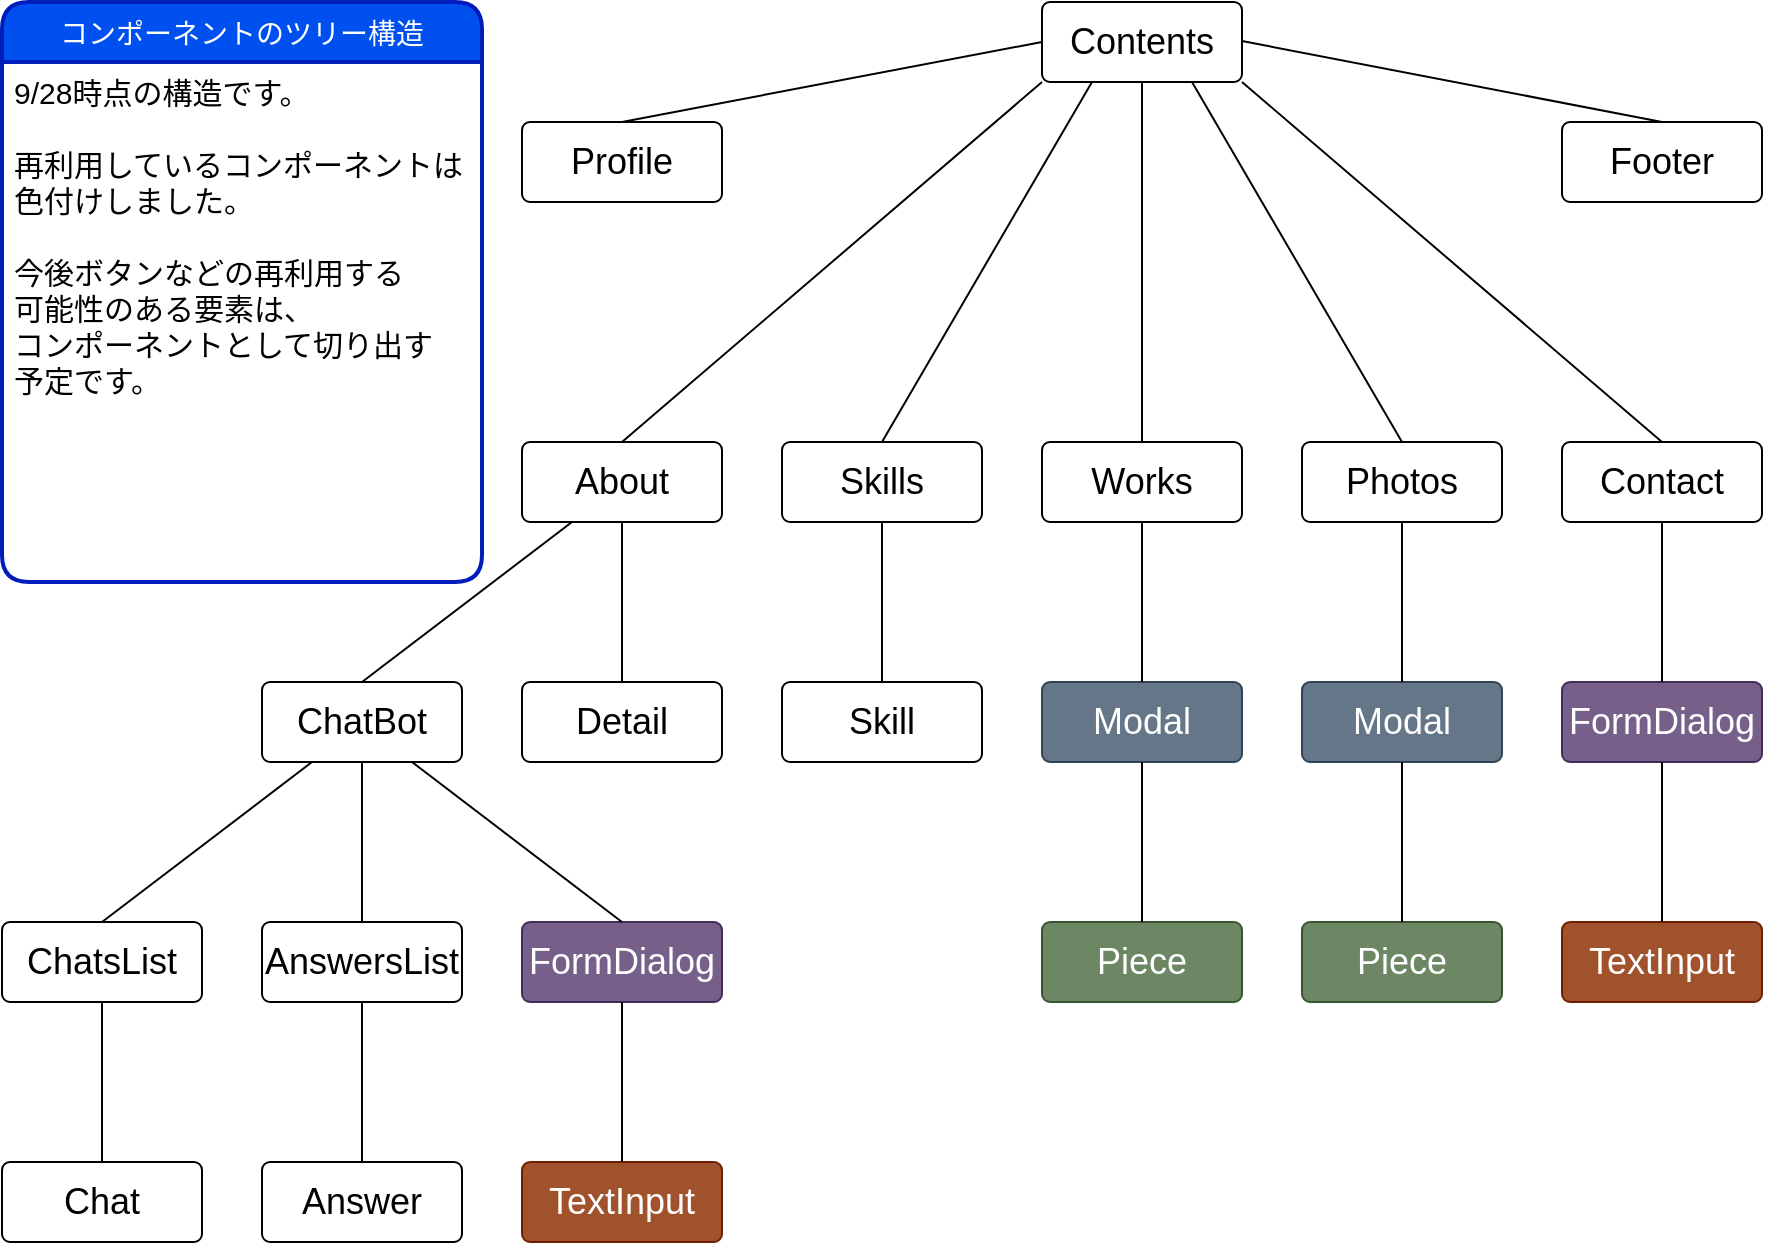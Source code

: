 <mxfile version="13.7.5" type="embed">
    <diagram id="6hGFLwfOUW9BJ-s0fimq" name="Page-1">
        <mxGraphModel dx="1973" dy="980" grid="1" gridSize="10" guides="1" tooltips="1" connect="1" arrows="1" fold="1" page="1" pageScale="1" pageWidth="827" pageHeight="1169" math="0" shadow="0">
            <root>
                <mxCell id="0"/>
                <mxCell id="1" parent="0"/>
                <mxCell id="2" value="Contents" style="rounded=1;arcSize=10;whiteSpace=wrap;html=1;align=center;fontSize=18;" vertex="1" parent="1">
                    <mxGeometry x="350" y="20" width="100" height="40" as="geometry"/>
                </mxCell>
                <mxCell id="4" value="Works" style="rounded=1;arcSize=10;whiteSpace=wrap;html=1;align=center;fontSize=18;" vertex="1" parent="1">
                    <mxGeometry x="350" y="240" width="100" height="40" as="geometry"/>
                </mxCell>
                <mxCell id="5" value="Photos" style="rounded=1;arcSize=10;whiteSpace=wrap;html=1;align=center;fontSize=18;" vertex="1" parent="1">
                    <mxGeometry x="480" y="240" width="100" height="40" as="geometry"/>
                </mxCell>
                <mxCell id="6" value="Skills" style="rounded=1;arcSize=10;whiteSpace=wrap;html=1;align=center;fontSize=18;" vertex="1" parent="1">
                    <mxGeometry x="220" y="240" width="100" height="40" as="geometry"/>
                </mxCell>
                <mxCell id="7" value="Contact" style="rounded=1;arcSize=10;whiteSpace=wrap;html=1;align=center;fontSize=18;" vertex="1" parent="1">
                    <mxGeometry x="610" y="240" width="100" height="40" as="geometry"/>
                </mxCell>
                <mxCell id="8" value="Profile" style="rounded=1;arcSize=10;whiteSpace=wrap;html=1;align=center;fontSize=18;" vertex="1" parent="1">
                    <mxGeometry x="90" y="80" width="100" height="40" as="geometry"/>
                </mxCell>
                <mxCell id="9" value="Footer" style="rounded=1;arcSize=10;whiteSpace=wrap;html=1;align=center;fontSize=18;" vertex="1" parent="1">
                    <mxGeometry x="610" y="80" width="100" height="40" as="geometry"/>
                </mxCell>
                <mxCell id="10" value="About" style="rounded=1;arcSize=10;whiteSpace=wrap;html=1;align=center;fontSize=18;" vertex="1" parent="1">
                    <mxGeometry x="90" y="240" width="100" height="40" as="geometry"/>
                </mxCell>
                <mxCell id="11" value="Detail" style="rounded=1;arcSize=10;whiteSpace=wrap;html=1;align=center;fontSize=18;" vertex="1" parent="1">
                    <mxGeometry x="90" y="360" width="100" height="40" as="geometry"/>
                </mxCell>
                <mxCell id="12" value="Skill" style="rounded=1;arcSize=10;whiteSpace=wrap;html=1;align=center;fontSize=18;" vertex="1" parent="1">
                    <mxGeometry x="220" y="360" width="100" height="40" as="geometry"/>
                </mxCell>
                <mxCell id="13" value="ChatBot" style="rounded=1;arcSize=10;whiteSpace=wrap;html=1;align=center;fontSize=18;" vertex="1" parent="1">
                    <mxGeometry x="-40" y="360" width="100" height="40" as="geometry"/>
                </mxCell>
                <mxCell id="14" value="Modal" style="rounded=1;arcSize=10;whiteSpace=wrap;html=1;align=center;fontSize=18;fillColor=#647687;strokeColor=#314354;fontColor=#ffffff;" vertex="1" parent="1">
                    <mxGeometry x="350" y="360" width="100" height="40" as="geometry"/>
                </mxCell>
                <mxCell id="15" value="Piece" style="rounded=1;arcSize=10;whiteSpace=wrap;html=1;align=center;fontSize=18;fillColor=#6d8764;strokeColor=#3A5431;fontColor=#ffffff;" vertex="1" parent="1">
                    <mxGeometry x="350" y="480" width="100" height="40" as="geometry"/>
                </mxCell>
                <mxCell id="16" value="Modal" style="rounded=1;arcSize=10;whiteSpace=wrap;html=1;align=center;fontSize=18;fillColor=#647687;strokeColor=#314354;fontColor=#ffffff;" vertex="1" parent="1">
                    <mxGeometry x="480" y="360" width="100" height="40" as="geometry"/>
                </mxCell>
                <mxCell id="17" value="Piece" style="rounded=1;arcSize=10;whiteSpace=wrap;html=1;align=center;fontSize=18;fillColor=#6d8764;strokeColor=#3A5431;fontColor=#ffffff;" vertex="1" parent="1">
                    <mxGeometry x="480" y="480" width="100" height="40" as="geometry"/>
                </mxCell>
                <mxCell id="18" value="FormDialog" style="rounded=1;arcSize=10;whiteSpace=wrap;html=1;align=center;fontSize=18;fillColor=#76608a;strokeColor=#432D57;fontColor=#ffffff;" vertex="1" parent="1">
                    <mxGeometry x="610" y="360" width="100" height="40" as="geometry"/>
                </mxCell>
                <mxCell id="22" value="" style="endArrow=none;html=1;rounded=0;fontSize=18;entryX=0.5;entryY=0;entryDx=0;entryDy=0;exitX=0.5;exitY=1;exitDx=0;exitDy=0;" edge="1" parent="1" source="2" target="4">
                    <mxGeometry relative="1" as="geometry">
                        <mxPoint x="310" y="140" as="sourcePoint"/>
                        <mxPoint x="470" y="140" as="targetPoint"/>
                    </mxGeometry>
                </mxCell>
                <mxCell id="23" value="" style="endArrow=none;html=1;rounded=0;fontSize=18;entryX=0.5;entryY=0;entryDx=0;entryDy=0;" edge="1" parent="1" target="9">
                    <mxGeometry relative="1" as="geometry">
                        <mxPoint x="450" y="39.5" as="sourcePoint"/>
                        <mxPoint x="610" y="39.5" as="targetPoint"/>
                    </mxGeometry>
                </mxCell>
                <mxCell id="24" value="" style="endArrow=none;html=1;rounded=0;fontSize=18;entryX=0;entryY=0.5;entryDx=0;entryDy=0;exitX=0.5;exitY=0;exitDx=0;exitDy=0;" edge="1" parent="1" source="8" target="2">
                    <mxGeometry relative="1" as="geometry">
                        <mxPoint x="130" y="39.5" as="sourcePoint"/>
                        <mxPoint x="290" y="39.5" as="targetPoint"/>
                    </mxGeometry>
                </mxCell>
                <mxCell id="25" value="" style="endArrow=none;html=1;rounded=0;fontSize=18;exitX=0.5;exitY=0;exitDx=0;exitDy=0;entryX=0;entryY=1;entryDx=0;entryDy=0;" edge="1" parent="1" source="10" target="2">
                    <mxGeometry relative="1" as="geometry">
                        <mxPoint x="180" y="180" as="sourcePoint"/>
                        <mxPoint x="340" y="180" as="targetPoint"/>
                    </mxGeometry>
                </mxCell>
                <mxCell id="26" value="" style="endArrow=none;html=1;rounded=0;fontSize=18;exitX=1;exitY=1;exitDx=0;exitDy=0;entryX=0.5;entryY=0;entryDx=0;entryDy=0;" edge="1" parent="1" source="2" target="7">
                    <mxGeometry relative="1" as="geometry">
                        <mxPoint x="330" y="270" as="sourcePoint"/>
                        <mxPoint x="490" y="270" as="targetPoint"/>
                    </mxGeometry>
                </mxCell>
                <mxCell id="27" value="" style="endArrow=none;html=1;rounded=0;fontSize=18;exitX=0.5;exitY=0;exitDx=0;exitDy=0;entryX=0.25;entryY=1;entryDx=0;entryDy=0;" edge="1" parent="1" source="6" target="2">
                    <mxGeometry relative="1" as="geometry">
                        <mxPoint x="330" y="270" as="sourcePoint"/>
                        <mxPoint x="490" y="270" as="targetPoint"/>
                    </mxGeometry>
                </mxCell>
                <mxCell id="28" value="" style="endArrow=none;html=1;rounded=0;fontSize=18;exitX=0.75;exitY=1;exitDx=0;exitDy=0;entryX=0.5;entryY=0;entryDx=0;entryDy=0;" edge="1" parent="1" source="2" target="5">
                    <mxGeometry relative="1" as="geometry">
                        <mxPoint x="330" y="270" as="sourcePoint"/>
                        <mxPoint x="490" y="270" as="targetPoint"/>
                    </mxGeometry>
                </mxCell>
                <mxCell id="30" value="" style="endArrow=none;html=1;rounded=0;fontSize=18;exitX=0.5;exitY=0;exitDx=0;exitDy=0;entryX=0.25;entryY=1;entryDx=0;entryDy=0;" edge="1" parent="1" source="13" target="10">
                    <mxGeometry relative="1" as="geometry">
                        <mxPoint x="330" y="270" as="sourcePoint"/>
                        <mxPoint x="490" y="270" as="targetPoint"/>
                    </mxGeometry>
                </mxCell>
                <mxCell id="31" value="" style="endArrow=none;html=1;rounded=0;fontSize=18;exitX=0.5;exitY=1;exitDx=0;exitDy=0;entryX=0.5;entryY=0;entryDx=0;entryDy=0;" edge="1" parent="1" source="10" target="11">
                    <mxGeometry relative="1" as="geometry">
                        <mxPoint x="330" y="270" as="sourcePoint"/>
                        <mxPoint x="490" y="270" as="targetPoint"/>
                    </mxGeometry>
                </mxCell>
                <mxCell id="32" value="" style="endArrow=none;html=1;rounded=0;fontSize=18;exitX=0.5;exitY=1;exitDx=0;exitDy=0;entryX=0.5;entryY=0;entryDx=0;entryDy=0;" edge="1" parent="1" source="6" target="12">
                    <mxGeometry relative="1" as="geometry">
                        <mxPoint x="330" y="270" as="sourcePoint"/>
                        <mxPoint x="490" y="270" as="targetPoint"/>
                    </mxGeometry>
                </mxCell>
                <mxCell id="33" value="" style="endArrow=none;html=1;rounded=0;fontSize=18;exitX=0.5;exitY=1;exitDx=0;exitDy=0;entryX=0.5;entryY=0;entryDx=0;entryDy=0;" edge="1" parent="1" source="4" target="14">
                    <mxGeometry relative="1" as="geometry">
                        <mxPoint x="330" y="270" as="sourcePoint"/>
                        <mxPoint x="490" y="270" as="targetPoint"/>
                    </mxGeometry>
                </mxCell>
                <mxCell id="34" value="" style="endArrow=none;html=1;rounded=0;fontSize=18;entryX=0.5;entryY=1;entryDx=0;entryDy=0;" edge="1" parent="1" source="16" target="5">
                    <mxGeometry relative="1" as="geometry">
                        <mxPoint x="330" y="270" as="sourcePoint"/>
                        <mxPoint x="490" y="270" as="targetPoint"/>
                    </mxGeometry>
                </mxCell>
                <mxCell id="35" value="" style="endArrow=none;html=1;rounded=0;fontSize=18;entryX=0.5;entryY=1;entryDx=0;entryDy=0;exitX=0.5;exitY=0;exitDx=0;exitDy=0;" edge="1" parent="1" source="18" target="7">
                    <mxGeometry relative="1" as="geometry">
                        <mxPoint x="330" y="270" as="sourcePoint"/>
                        <mxPoint x="490" y="270" as="targetPoint"/>
                    </mxGeometry>
                </mxCell>
                <mxCell id="36" value="" style="endArrow=none;html=1;rounded=0;fontSize=18;exitX=0.5;exitY=0;exitDx=0;exitDy=0;entryX=0.5;entryY=1;entryDx=0;entryDy=0;" edge="1" parent="1" source="15" target="14">
                    <mxGeometry relative="1" as="geometry">
                        <mxPoint x="330" y="320" as="sourcePoint"/>
                        <mxPoint x="490" y="320" as="targetPoint"/>
                    </mxGeometry>
                </mxCell>
                <mxCell id="37" value="" style="endArrow=none;html=1;rounded=0;fontSize=18;entryX=0.5;entryY=1;entryDx=0;entryDy=0;exitX=0.5;exitY=0;exitDx=0;exitDy=0;" edge="1" parent="1" source="17" target="16">
                    <mxGeometry relative="1" as="geometry">
                        <mxPoint x="330" y="320" as="sourcePoint"/>
                        <mxPoint x="490" y="320" as="targetPoint"/>
                    </mxGeometry>
                </mxCell>
                <mxCell id="38" value="TextInput" style="rounded=1;arcSize=10;whiteSpace=wrap;html=1;align=center;fontSize=18;fillColor=#a0522d;strokeColor=#6D1F00;fontColor=#ffffff;" vertex="1" parent="1">
                    <mxGeometry x="610" y="480" width="100" height="40" as="geometry"/>
                </mxCell>
                <mxCell id="39" value="" style="endArrow=none;html=1;rounded=0;fontSize=18;entryX=0.5;entryY=1;entryDx=0;entryDy=0;exitX=0.5;exitY=0;exitDx=0;exitDy=0;" edge="1" parent="1" source="38" target="18">
                    <mxGeometry relative="1" as="geometry">
                        <mxPoint x="330" y="320" as="sourcePoint"/>
                        <mxPoint x="490" y="320" as="targetPoint"/>
                    </mxGeometry>
                </mxCell>
                <mxCell id="40" value="AnswersList" style="rounded=1;arcSize=10;whiteSpace=wrap;html=1;align=center;fontSize=18;" vertex="1" parent="1">
                    <mxGeometry x="-40" y="480" width="100" height="40" as="geometry"/>
                </mxCell>
                <mxCell id="41" value="FormDialog" style="rounded=1;arcSize=10;whiteSpace=wrap;html=1;align=center;fontSize=18;fillColor=#76608a;strokeColor=#432D57;fontColor=#ffffff;" vertex="1" parent="1">
                    <mxGeometry x="90" y="480" width="100" height="40" as="geometry"/>
                </mxCell>
                <mxCell id="42" value="ChatsList" style="rounded=1;arcSize=10;whiteSpace=wrap;html=1;align=center;fontSize=18;" vertex="1" parent="1">
                    <mxGeometry x="-170" y="480" width="100" height="40" as="geometry"/>
                </mxCell>
                <mxCell id="43" value="" style="endArrow=none;html=1;rounded=0;fontSize=18;exitX=0.75;exitY=1;exitDx=0;exitDy=0;entryX=0.5;entryY=0;entryDx=0;entryDy=0;" edge="1" parent="1" source="13" target="41">
                    <mxGeometry relative="1" as="geometry">
                        <mxPoint x="10" y="430" as="sourcePoint"/>
                        <mxPoint x="170" y="430" as="targetPoint"/>
                    </mxGeometry>
                </mxCell>
                <mxCell id="44" value="" style="endArrow=none;html=1;rounded=0;fontSize=18;exitX=0.25;exitY=1;exitDx=0;exitDy=0;entryX=0.5;entryY=0;entryDx=0;entryDy=0;" edge="1" parent="1" source="13" target="42">
                    <mxGeometry relative="1" as="geometry">
                        <mxPoint x="330" y="320" as="sourcePoint"/>
                        <mxPoint x="490" y="320" as="targetPoint"/>
                    </mxGeometry>
                </mxCell>
                <mxCell id="45" value="" style="endArrow=none;html=1;rounded=0;fontSize=18;exitX=0.5;exitY=1;exitDx=0;exitDy=0;entryX=0.5;entryY=0;entryDx=0;entryDy=0;" edge="1" parent="1" source="13" target="40">
                    <mxGeometry relative="1" as="geometry">
                        <mxPoint x="330" y="320" as="sourcePoint"/>
                        <mxPoint x="490" y="320" as="targetPoint"/>
                    </mxGeometry>
                </mxCell>
                <mxCell id="46" value="Answer" style="rounded=1;arcSize=10;whiteSpace=wrap;html=1;align=center;fontSize=18;" vertex="1" parent="1">
                    <mxGeometry x="-40" y="600" width="100" height="40" as="geometry"/>
                </mxCell>
                <mxCell id="47" value="TextInput" style="rounded=1;arcSize=10;whiteSpace=wrap;html=1;align=center;fontSize=18;fillColor=#a0522d;strokeColor=#6D1F00;fontColor=#ffffff;" vertex="1" parent="1">
                    <mxGeometry x="90" y="600" width="100" height="40" as="geometry"/>
                </mxCell>
                <mxCell id="48" value="Chat" style="rounded=1;arcSize=10;whiteSpace=wrap;html=1;align=center;fontSize=18;" vertex="1" parent="1">
                    <mxGeometry x="-170" y="600" width="100" height="40" as="geometry"/>
                </mxCell>
                <mxCell id="49" value="" style="endArrow=none;html=1;rounded=0;fontSize=18;exitX=0.5;exitY=1;exitDx=0;exitDy=0;entryX=0.5;entryY=0;entryDx=0;entryDy=0;" edge="1" parent="1" source="41" target="47">
                    <mxGeometry relative="1" as="geometry">
                        <mxPoint x="330" y="430" as="sourcePoint"/>
                        <mxPoint x="490" y="430" as="targetPoint"/>
                    </mxGeometry>
                </mxCell>
                <mxCell id="50" value="" style="endArrow=none;html=1;rounded=0;fontSize=18;exitX=0.5;exitY=1;exitDx=0;exitDy=0;entryX=0.5;entryY=0;entryDx=0;entryDy=0;" edge="1" parent="1" source="42" target="48">
                    <mxGeometry relative="1" as="geometry">
                        <mxPoint x="330" y="430" as="sourcePoint"/>
                        <mxPoint x="490" y="430" as="targetPoint"/>
                    </mxGeometry>
                </mxCell>
                <mxCell id="51" value="" style="endArrow=none;html=1;rounded=0;fontSize=18;exitX=0.5;exitY=1;exitDx=0;exitDy=0;entryX=0.5;entryY=0;entryDx=0;entryDy=0;" edge="1" parent="1" source="40" target="46">
                    <mxGeometry relative="1" as="geometry">
                        <mxPoint x="330" y="430" as="sourcePoint"/>
                        <mxPoint x="490" y="430" as="targetPoint"/>
                    </mxGeometry>
                </mxCell>
                <mxCell id="52" value="コンポーネントのツリー構造" style="swimlane;childLayout=stackLayout;horizontal=1;startSize=30;horizontalStack=0;rounded=1;fontSize=14;fontStyle=0;strokeWidth=2;resizeParent=0;resizeLast=1;shadow=0;dashed=0;align=center;fillColor=#0050ef;strokeColor=#001DBC;fontColor=#ffffff;" vertex="1" parent="1">
                    <mxGeometry x="-170" y="20" width="240" height="290" as="geometry">
                        <mxRectangle x="-170" y="20" width="210" height="30" as="alternateBounds"/>
                    </mxGeometry>
                </mxCell>
                <mxCell id="53" value="9/28時点の構造です。&#10;&#10;再利用しているコンポーネントは&#10;色付けしました。&#10;&#10;今後ボタンなどの再利用する&#10;可能性のある要素は、&#10;コンポーネントとして切り出す&#10;予定です。" style="align=left;strokeColor=none;fillColor=none;spacingLeft=4;fontSize=15;verticalAlign=top;resizable=0;rotatable=0;part=1;" vertex="1" parent="52">
                    <mxGeometry y="30" width="240" height="260" as="geometry"/>
                </mxCell>
            </root>
        </mxGraphModel>
    </diagram>
</mxfile>